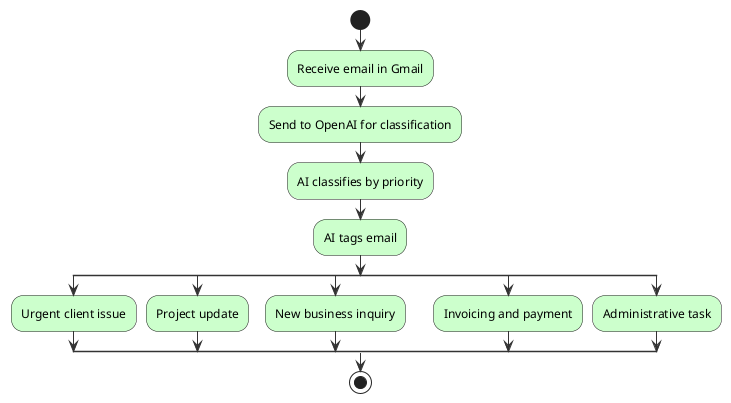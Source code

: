 @startuml
skinparam activityDiamondBackgroundColor #FBFB77
skinparam activityBackgroundColor #CCFFCC
skinparam arrowColor #333333

start
:Receive email in Gmail;
:Send to OpenAI for classification;
:AI classifies by priority;
:AI tags email;
split
  :Urgent client issue;
split again
  :Project update;
split again
  :New business inquiry;
split again
  :Invoicing and payment;
split again
  :Administrative task;
end split
stop
@enduml